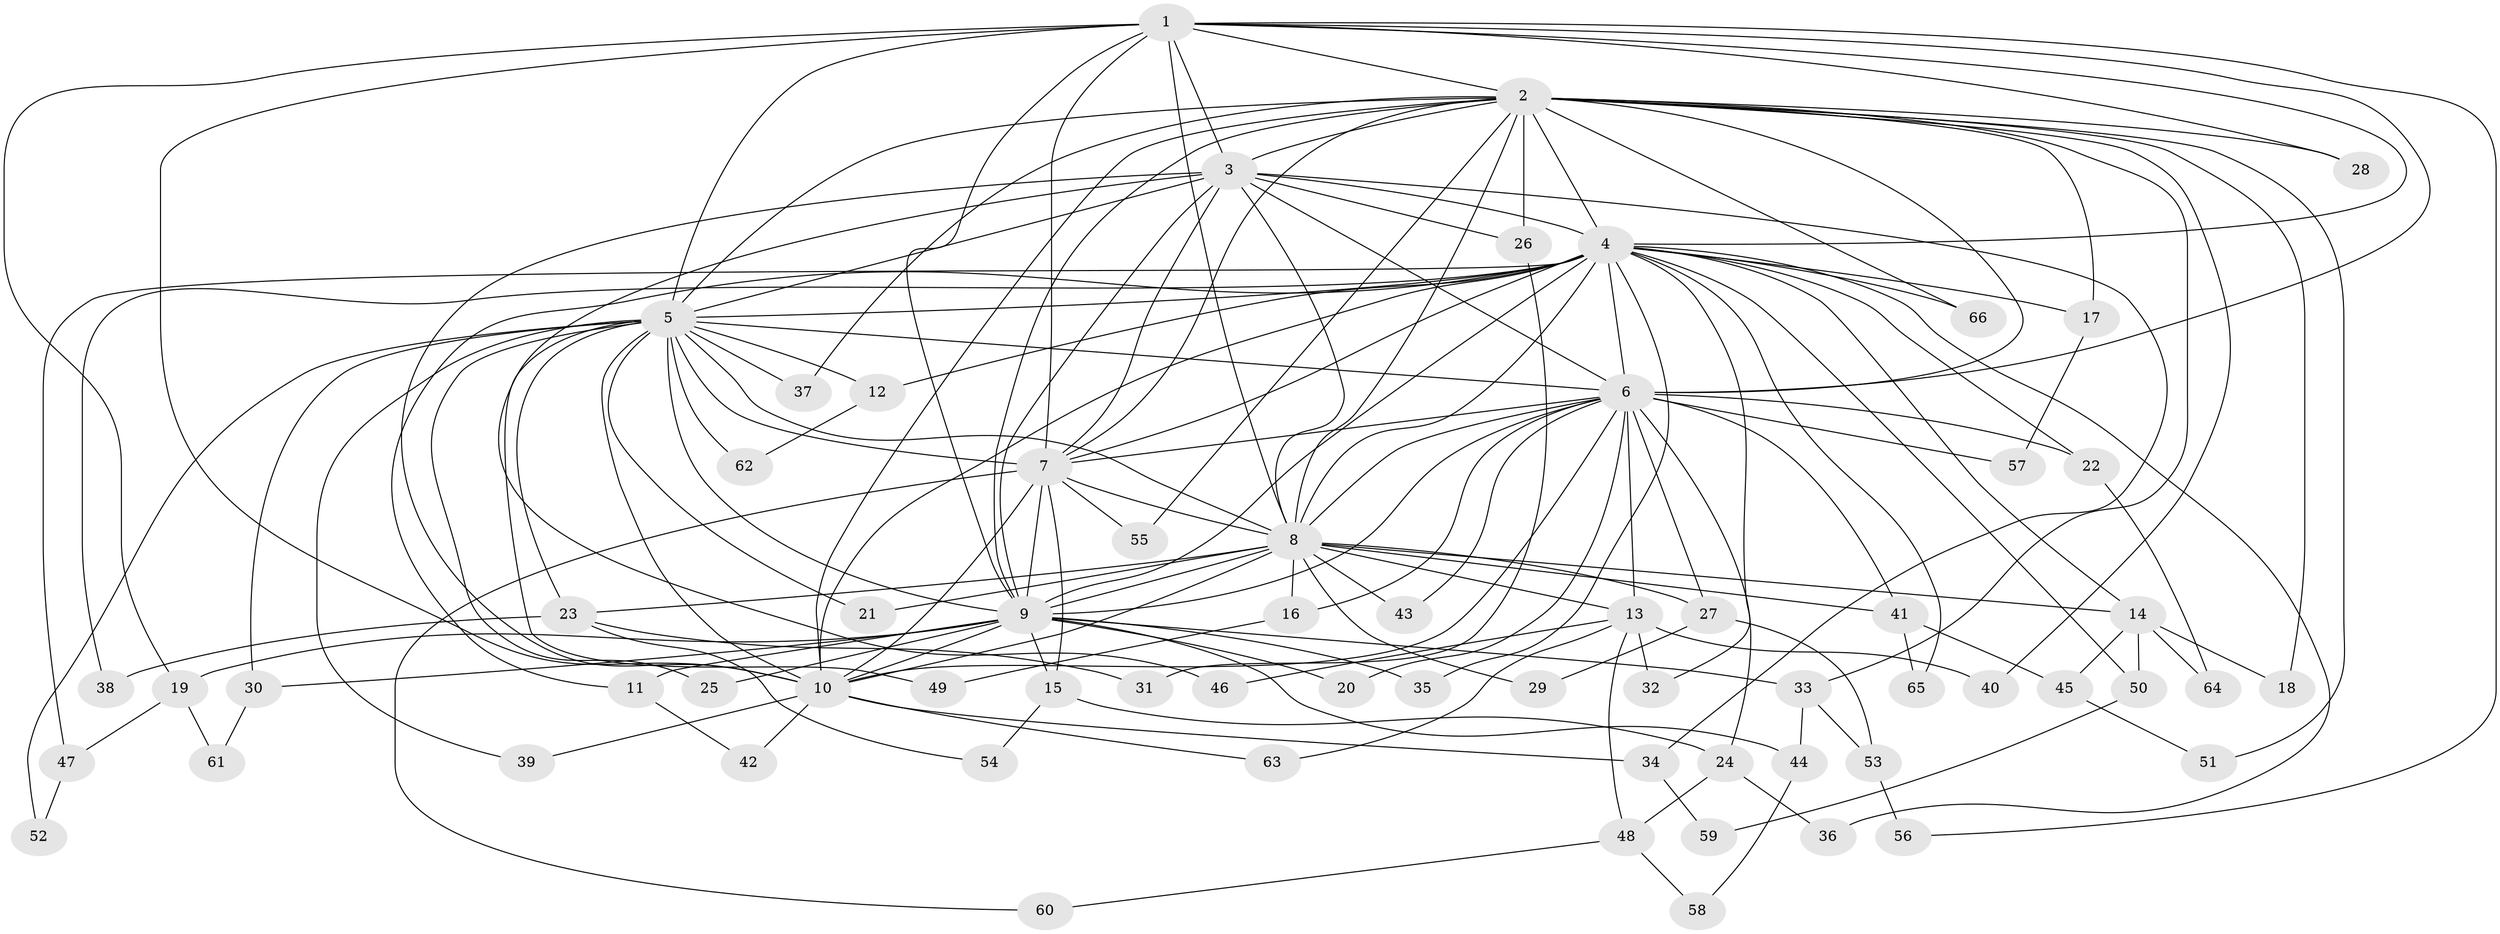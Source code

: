 // Generated by graph-tools (version 1.1) at 2025/44/03/09/25 04:44:52]
// undirected, 66 vertices, 157 edges
graph export_dot {
graph [start="1"]
  node [color=gray90,style=filled];
  1;
  2;
  3;
  4;
  5;
  6;
  7;
  8;
  9;
  10;
  11;
  12;
  13;
  14;
  15;
  16;
  17;
  18;
  19;
  20;
  21;
  22;
  23;
  24;
  25;
  26;
  27;
  28;
  29;
  30;
  31;
  32;
  33;
  34;
  35;
  36;
  37;
  38;
  39;
  40;
  41;
  42;
  43;
  44;
  45;
  46;
  47;
  48;
  49;
  50;
  51;
  52;
  53;
  54;
  55;
  56;
  57;
  58;
  59;
  60;
  61;
  62;
  63;
  64;
  65;
  66;
  1 -- 2;
  1 -- 3;
  1 -- 4;
  1 -- 5;
  1 -- 6;
  1 -- 7;
  1 -- 8;
  1 -- 9;
  1 -- 10;
  1 -- 19;
  1 -- 28;
  1 -- 56;
  2 -- 3;
  2 -- 4;
  2 -- 5;
  2 -- 6;
  2 -- 7;
  2 -- 8;
  2 -- 9;
  2 -- 10;
  2 -- 17;
  2 -- 18;
  2 -- 26;
  2 -- 28;
  2 -- 33;
  2 -- 37;
  2 -- 40;
  2 -- 51;
  2 -- 55;
  2 -- 66;
  3 -- 4;
  3 -- 5;
  3 -- 6;
  3 -- 7;
  3 -- 8;
  3 -- 9;
  3 -- 10;
  3 -- 26;
  3 -- 34;
  3 -- 46;
  4 -- 5;
  4 -- 6;
  4 -- 7;
  4 -- 8;
  4 -- 9;
  4 -- 10;
  4 -- 11;
  4 -- 12;
  4 -- 14;
  4 -- 17;
  4 -- 22;
  4 -- 32;
  4 -- 35;
  4 -- 36;
  4 -- 38;
  4 -- 47;
  4 -- 50;
  4 -- 65;
  4 -- 66;
  5 -- 6;
  5 -- 7;
  5 -- 8;
  5 -- 9;
  5 -- 10;
  5 -- 12;
  5 -- 21;
  5 -- 23;
  5 -- 25;
  5 -- 30;
  5 -- 37;
  5 -- 39;
  5 -- 49;
  5 -- 52;
  5 -- 62;
  6 -- 7;
  6 -- 8;
  6 -- 9;
  6 -- 10;
  6 -- 13;
  6 -- 16;
  6 -- 20;
  6 -- 22;
  6 -- 24;
  6 -- 27;
  6 -- 41;
  6 -- 43;
  6 -- 57;
  7 -- 8;
  7 -- 9;
  7 -- 10;
  7 -- 15;
  7 -- 55;
  7 -- 60;
  8 -- 9;
  8 -- 10;
  8 -- 13;
  8 -- 14;
  8 -- 16;
  8 -- 21;
  8 -- 23;
  8 -- 27;
  8 -- 29;
  8 -- 41;
  8 -- 43;
  9 -- 10;
  9 -- 11;
  9 -- 15;
  9 -- 19;
  9 -- 20;
  9 -- 25;
  9 -- 30;
  9 -- 33;
  9 -- 35;
  9 -- 44;
  10 -- 34;
  10 -- 39;
  10 -- 42;
  10 -- 63;
  11 -- 42;
  12 -- 62;
  13 -- 32;
  13 -- 40;
  13 -- 46;
  13 -- 48;
  13 -- 63;
  14 -- 18;
  14 -- 45;
  14 -- 50;
  14 -- 64;
  15 -- 24;
  15 -- 54;
  16 -- 49;
  17 -- 57;
  19 -- 47;
  19 -- 61;
  22 -- 64;
  23 -- 31;
  23 -- 38;
  23 -- 54;
  24 -- 36;
  24 -- 48;
  26 -- 31;
  27 -- 29;
  27 -- 53;
  30 -- 61;
  33 -- 44;
  33 -- 53;
  34 -- 59;
  41 -- 45;
  41 -- 65;
  44 -- 58;
  45 -- 51;
  47 -- 52;
  48 -- 58;
  48 -- 60;
  50 -- 59;
  53 -- 56;
}
